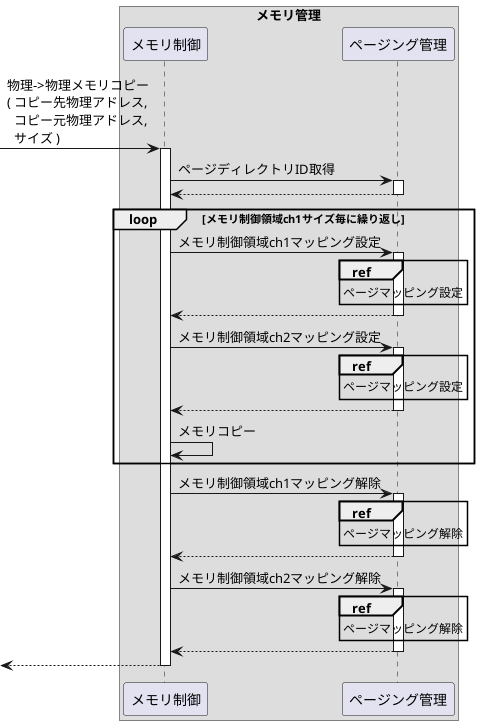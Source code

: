 @startuml

box "メモリ管理"
    participant "メモリ制御"     as ctrl
    participant "ページング管理" as page
end box

-> ctrl: 物理->物理メモリコピー\n( コピー先物理アドレス,\n  コピー元物理アドレス,\n  サイズ )
activate ctrl

ctrl -> page: ページディレクトリID取得
activate page
ctrl <-- page:
deactivate page

loop メモリ制御領域ch1サイズ毎に繰り返し
    ctrl -> page: メモリ制御領域ch1マッピング設定
    activate page
    ref over page: ページマッピング設定
    ctrl <-- page:
    deactivate page

    ctrl -> page: メモリ制御領域ch2マッピング設定
    activate page
    ref over page: ページマッピング設定
    ctrl <-- page:
    deactivate page

    ctrl -> ctrl: メモリコピー
end loop

ctrl -> page: メモリ制御領域ch1マッピング解除
activate page
ref over page: ページマッピング解除
ctrl <-- page:
deactivate page

ctrl -> page: メモリ制御領域ch2マッピング解除
activate page
ref over page: ページマッピング解除
ctrl <-- page:
deactivate page

<-- ctrl:
deactivate ctrl

@enduml
